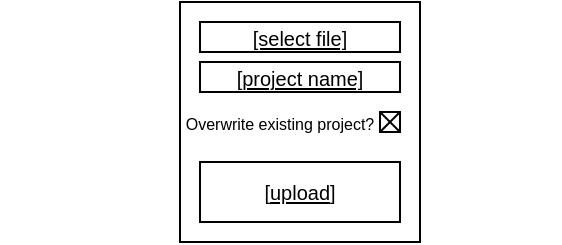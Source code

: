 <mxfile version="15.5.4" type="device"><diagram id="MRATOmIJWVj56iSEVrL8" name="Page-1"><mxGraphModel dx="593" dy="313" grid="1" gridSize="10" guides="1" tooltips="1" connect="1" arrows="1" fold="1" page="1" pageScale="1" pageWidth="850" pageHeight="1100" math="0" shadow="0"><root><mxCell id="0"/><mxCell id="1" parent="0"/><mxCell id="HXAlX2LfRsfoLux3Y-Fa-1" value="" style="rounded=0;whiteSpace=wrap;html=1;" vertex="1" parent="1"><mxGeometry x="300" y="120" width="120" height="120" as="geometry"/></mxCell><mxCell id="HXAlX2LfRsfoLux3Y-Fa-2" value="&lt;font style=&quot;font-size: 10px&quot;&gt;&lt;u&gt;[select file]&lt;/u&gt;&lt;/font&gt;" style="rounded=0;whiteSpace=wrap;html=1;" vertex="1" parent="1"><mxGeometry x="310" y="130" width="100" height="15" as="geometry"/></mxCell><mxCell id="HXAlX2LfRsfoLux3Y-Fa-3" value="&lt;u&gt;[upload]&lt;/u&gt;" style="rounded=0;whiteSpace=wrap;html=1;fontSize=10;" vertex="1" parent="1"><mxGeometry x="310" y="200" width="100" height="30" as="geometry"/></mxCell><mxCell id="HXAlX2LfRsfoLux3Y-Fa-4" value="&lt;span style=&quot;font-size: 10px&quot;&gt;&lt;u&gt;[project name]&lt;/u&gt;&lt;/span&gt;" style="rounded=0;whiteSpace=wrap;html=1;" vertex="1" parent="1"><mxGeometry x="310" y="150" width="100" height="15" as="geometry"/></mxCell><mxCell id="HXAlX2LfRsfoLux3Y-Fa-5" value="&lt;font style=&quot;font-size: 8px&quot;&gt;Overwrite existing project?&lt;/font&gt;" style="text;html=1;strokeColor=none;fillColor=none;align=center;verticalAlign=middle;whiteSpace=wrap;rounded=0;fontSize=10;" vertex="1" parent="1"><mxGeometry x="210" y="165" width="280" height="30" as="geometry"/></mxCell><mxCell id="HXAlX2LfRsfoLux3Y-Fa-6" value="" style="rounded=0;whiteSpace=wrap;html=1;fontSize=8;" vertex="1" parent="1"><mxGeometry x="400" y="175" width="10" height="10" as="geometry"/></mxCell><mxCell id="HXAlX2LfRsfoLux3Y-Fa-8" value="" style="endArrow=none;html=1;rounded=0;fontSize=8;entryX=1;entryY=0;entryDx=0;entryDy=0;exitX=0;exitY=1;exitDx=0;exitDy=0;" edge="1" parent="1" source="HXAlX2LfRsfoLux3Y-Fa-6" target="HXAlX2LfRsfoLux3Y-Fa-6"><mxGeometry width="50" height="50" relative="1" as="geometry"><mxPoint x="380" y="270" as="sourcePoint"/><mxPoint x="430" y="220" as="targetPoint"/></mxGeometry></mxCell><mxCell id="HXAlX2LfRsfoLux3Y-Fa-9" value="" style="endArrow=none;html=1;rounded=0;fontSize=8;entryX=0;entryY=0;entryDx=0;entryDy=0;exitX=1;exitY=1;exitDx=0;exitDy=0;" edge="1" parent="1" source="HXAlX2LfRsfoLux3Y-Fa-6" target="HXAlX2LfRsfoLux3Y-Fa-6"><mxGeometry width="50" height="50" relative="1" as="geometry"><mxPoint x="380" y="270" as="sourcePoint"/><mxPoint x="430" y="220" as="targetPoint"/></mxGeometry></mxCell></root></mxGraphModel></diagram></mxfile>